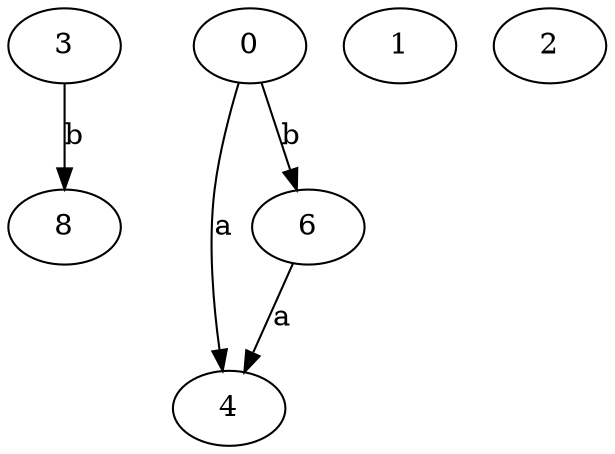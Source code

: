 strict digraph  {
3;
4;
0;
1;
6;
2;
8;
3 -> 8  [label=b];
0 -> 4  [label=a];
0 -> 6  [label=b];
6 -> 4  [label=a];
}
